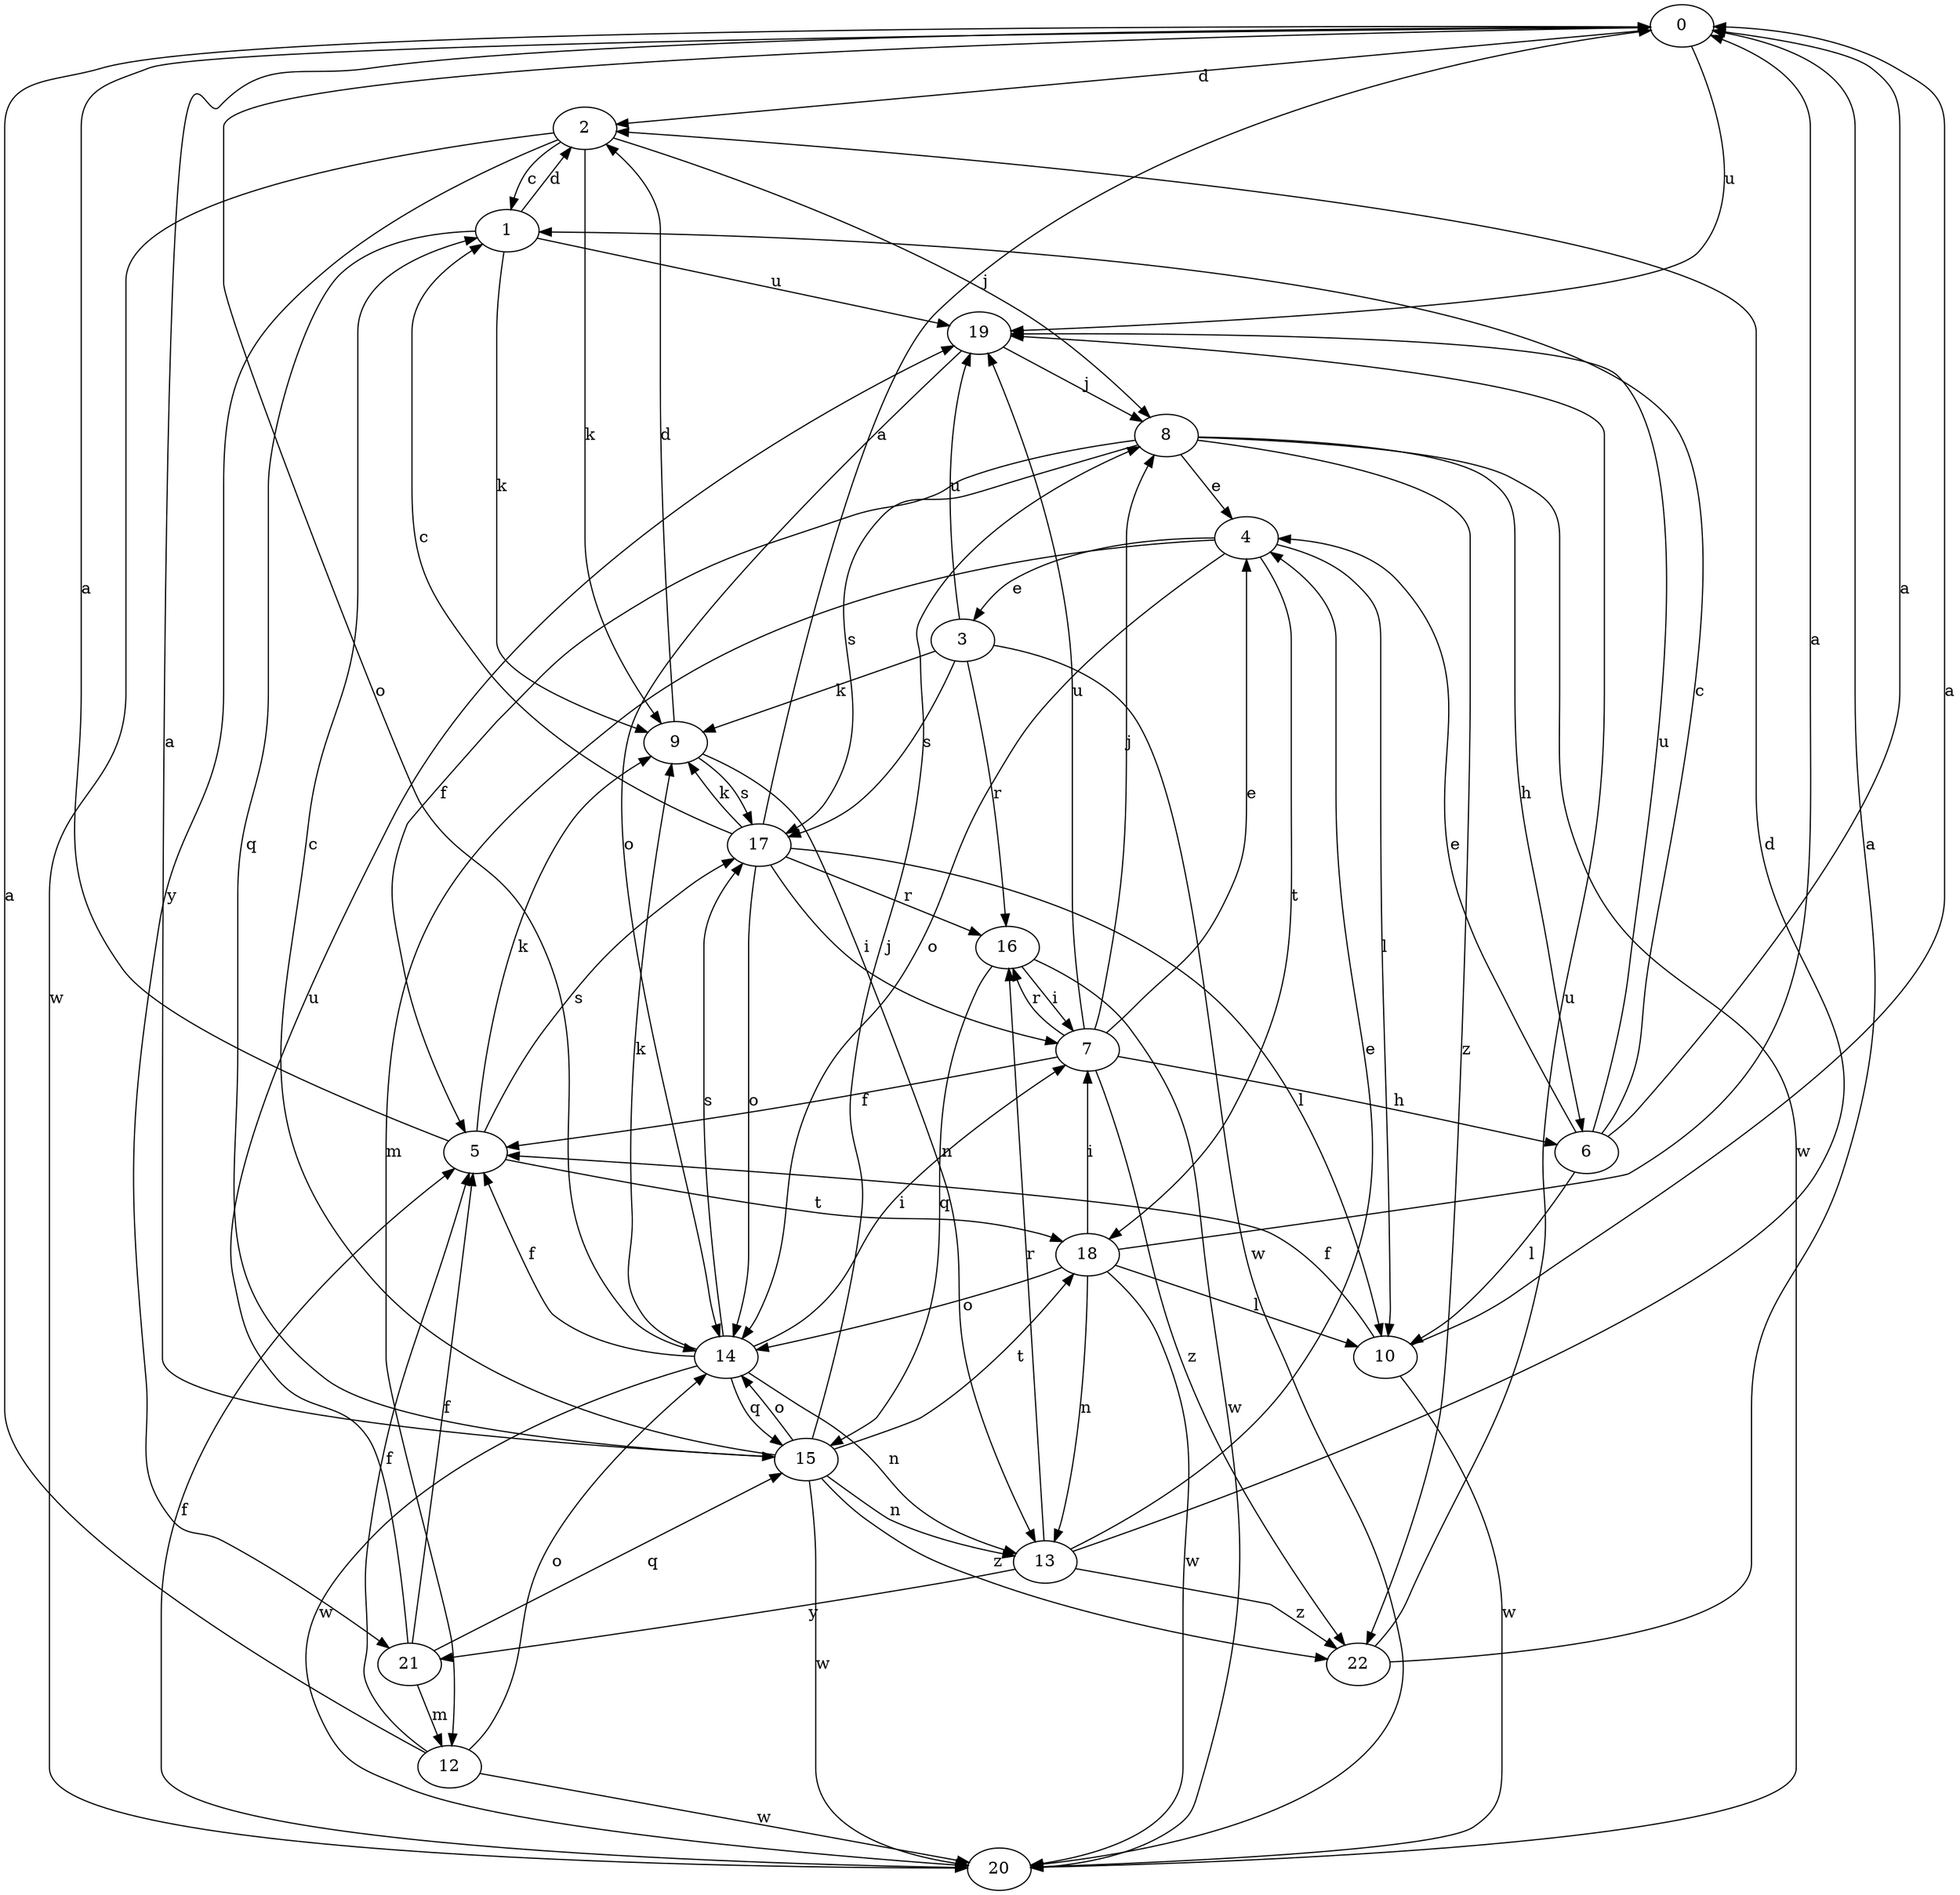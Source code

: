 strict digraph  {
0;
1;
2;
3;
4;
5;
6;
7;
8;
9;
10;
12;
13;
14;
15;
16;
17;
18;
19;
20;
21;
22;
0 -> 2  [label=d];
0 -> 14  [label=o];
0 -> 19  [label=u];
1 -> 2  [label=d];
1 -> 9  [label=k];
1 -> 15  [label=q];
1 -> 19  [label=u];
2 -> 1  [label=c];
2 -> 8  [label=j];
2 -> 9  [label=k];
2 -> 20  [label=w];
2 -> 21  [label=y];
3 -> 9  [label=k];
3 -> 16  [label=r];
3 -> 17  [label=s];
3 -> 19  [label=u];
3 -> 20  [label=w];
4 -> 3  [label=e];
4 -> 10  [label=l];
4 -> 12  [label=m];
4 -> 14  [label=o];
4 -> 18  [label=t];
5 -> 0  [label=a];
5 -> 9  [label=k];
5 -> 17  [label=s];
5 -> 18  [label=t];
6 -> 0  [label=a];
6 -> 1  [label=c];
6 -> 4  [label=e];
6 -> 10  [label=l];
6 -> 19  [label=u];
7 -> 4  [label=e];
7 -> 5  [label=f];
7 -> 6  [label=h];
7 -> 8  [label=j];
7 -> 16  [label=r];
7 -> 19  [label=u];
7 -> 22  [label=z];
8 -> 4  [label=e];
8 -> 5  [label=f];
8 -> 6  [label=h];
8 -> 17  [label=s];
8 -> 20  [label=w];
8 -> 22  [label=z];
9 -> 2  [label=d];
9 -> 13  [label=n];
9 -> 17  [label=s];
10 -> 0  [label=a];
10 -> 5  [label=f];
10 -> 20  [label=w];
12 -> 0  [label=a];
12 -> 5  [label=f];
12 -> 14  [label=o];
12 -> 20  [label=w];
13 -> 2  [label=d];
13 -> 4  [label=e];
13 -> 16  [label=r];
13 -> 21  [label=y];
13 -> 22  [label=z];
14 -> 5  [label=f];
14 -> 7  [label=i];
14 -> 9  [label=k];
14 -> 13  [label=n];
14 -> 15  [label=q];
14 -> 17  [label=s];
14 -> 20  [label=w];
15 -> 0  [label=a];
15 -> 1  [label=c];
15 -> 8  [label=j];
15 -> 13  [label=n];
15 -> 14  [label=o];
15 -> 18  [label=t];
15 -> 20  [label=w];
15 -> 22  [label=z];
16 -> 7  [label=i];
16 -> 15  [label=q];
16 -> 20  [label=w];
17 -> 0  [label=a];
17 -> 1  [label=c];
17 -> 7  [label=i];
17 -> 9  [label=k];
17 -> 10  [label=l];
17 -> 14  [label=o];
17 -> 16  [label=r];
18 -> 0  [label=a];
18 -> 7  [label=i];
18 -> 10  [label=l];
18 -> 13  [label=n];
18 -> 14  [label=o];
18 -> 20  [label=w];
19 -> 8  [label=j];
19 -> 14  [label=o];
20 -> 5  [label=f];
21 -> 5  [label=f];
21 -> 12  [label=m];
21 -> 15  [label=q];
21 -> 19  [label=u];
22 -> 0  [label=a];
22 -> 19  [label=u];
}
